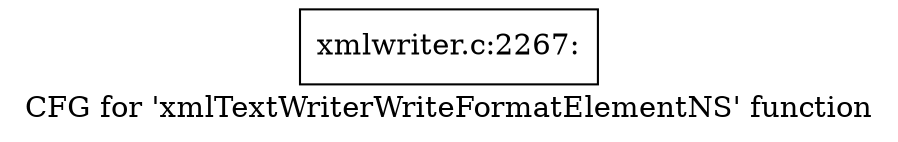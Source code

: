 digraph "CFG for 'xmlTextWriterWriteFormatElementNS' function" {
	label="CFG for 'xmlTextWriterWriteFormatElementNS' function";

	Node0x55d09c62efe0 [shape=record,label="{xmlwriter.c:2267:}"];
}
